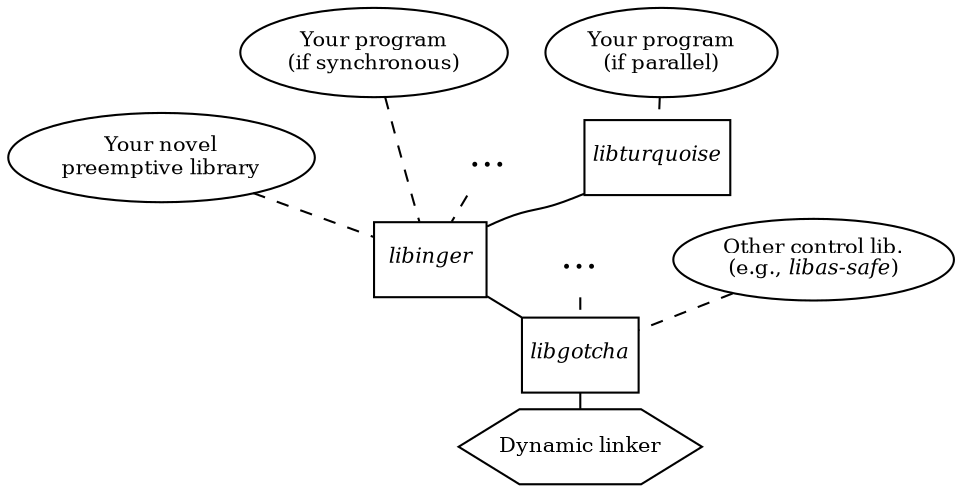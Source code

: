 strict graph {
	margin=0;
	ranksep=0;

	node [fontsize=10,margin=0.05];

	{
		node [shape=hexagon];

		rtld [label="Dynamic linker"];
	}

	{
		node [shape=box];

		libgotcha [label=<<i>libgotcha</i>>];
	}

	{
		libinger [shape=box,label=<<i>libinger</i>>];
		elipsister [shape=none,label="...",fontsize=18];
		libassafe [shape=oval,label=<Other control lib.<br/>(e.g., <i>libas-safe</i>)>];
	}

	{
		clientlib [shape=oval,label="Your novel\npreemptive library"];
		elipsis [shape=none,label="...",fontsize=18];
		libturquoise [shape=box,label=<<i>libturquoise</i>>];
	}

	{
		node [shape=oval];

		serialclient [label="Your program\n(if synchronous)"];
		parallelclient [label="Your program\n(if parallel)"];
	}

	libturquoise -- libinger;
	libinger -- libgotcha;
	libgotcha -- rtld;

	{
		edge [style=dashed];

		serialclient -- libinger;
		clientlib -- libinger;
		elipsis -- libinger;
		parallelclient -- libturquoise;
		elipsister -- libgotcha;
		libassafe -- libgotcha;
	}

	{
		edge [style=invisible];

		serialclient -- elipsis;
	}
}
